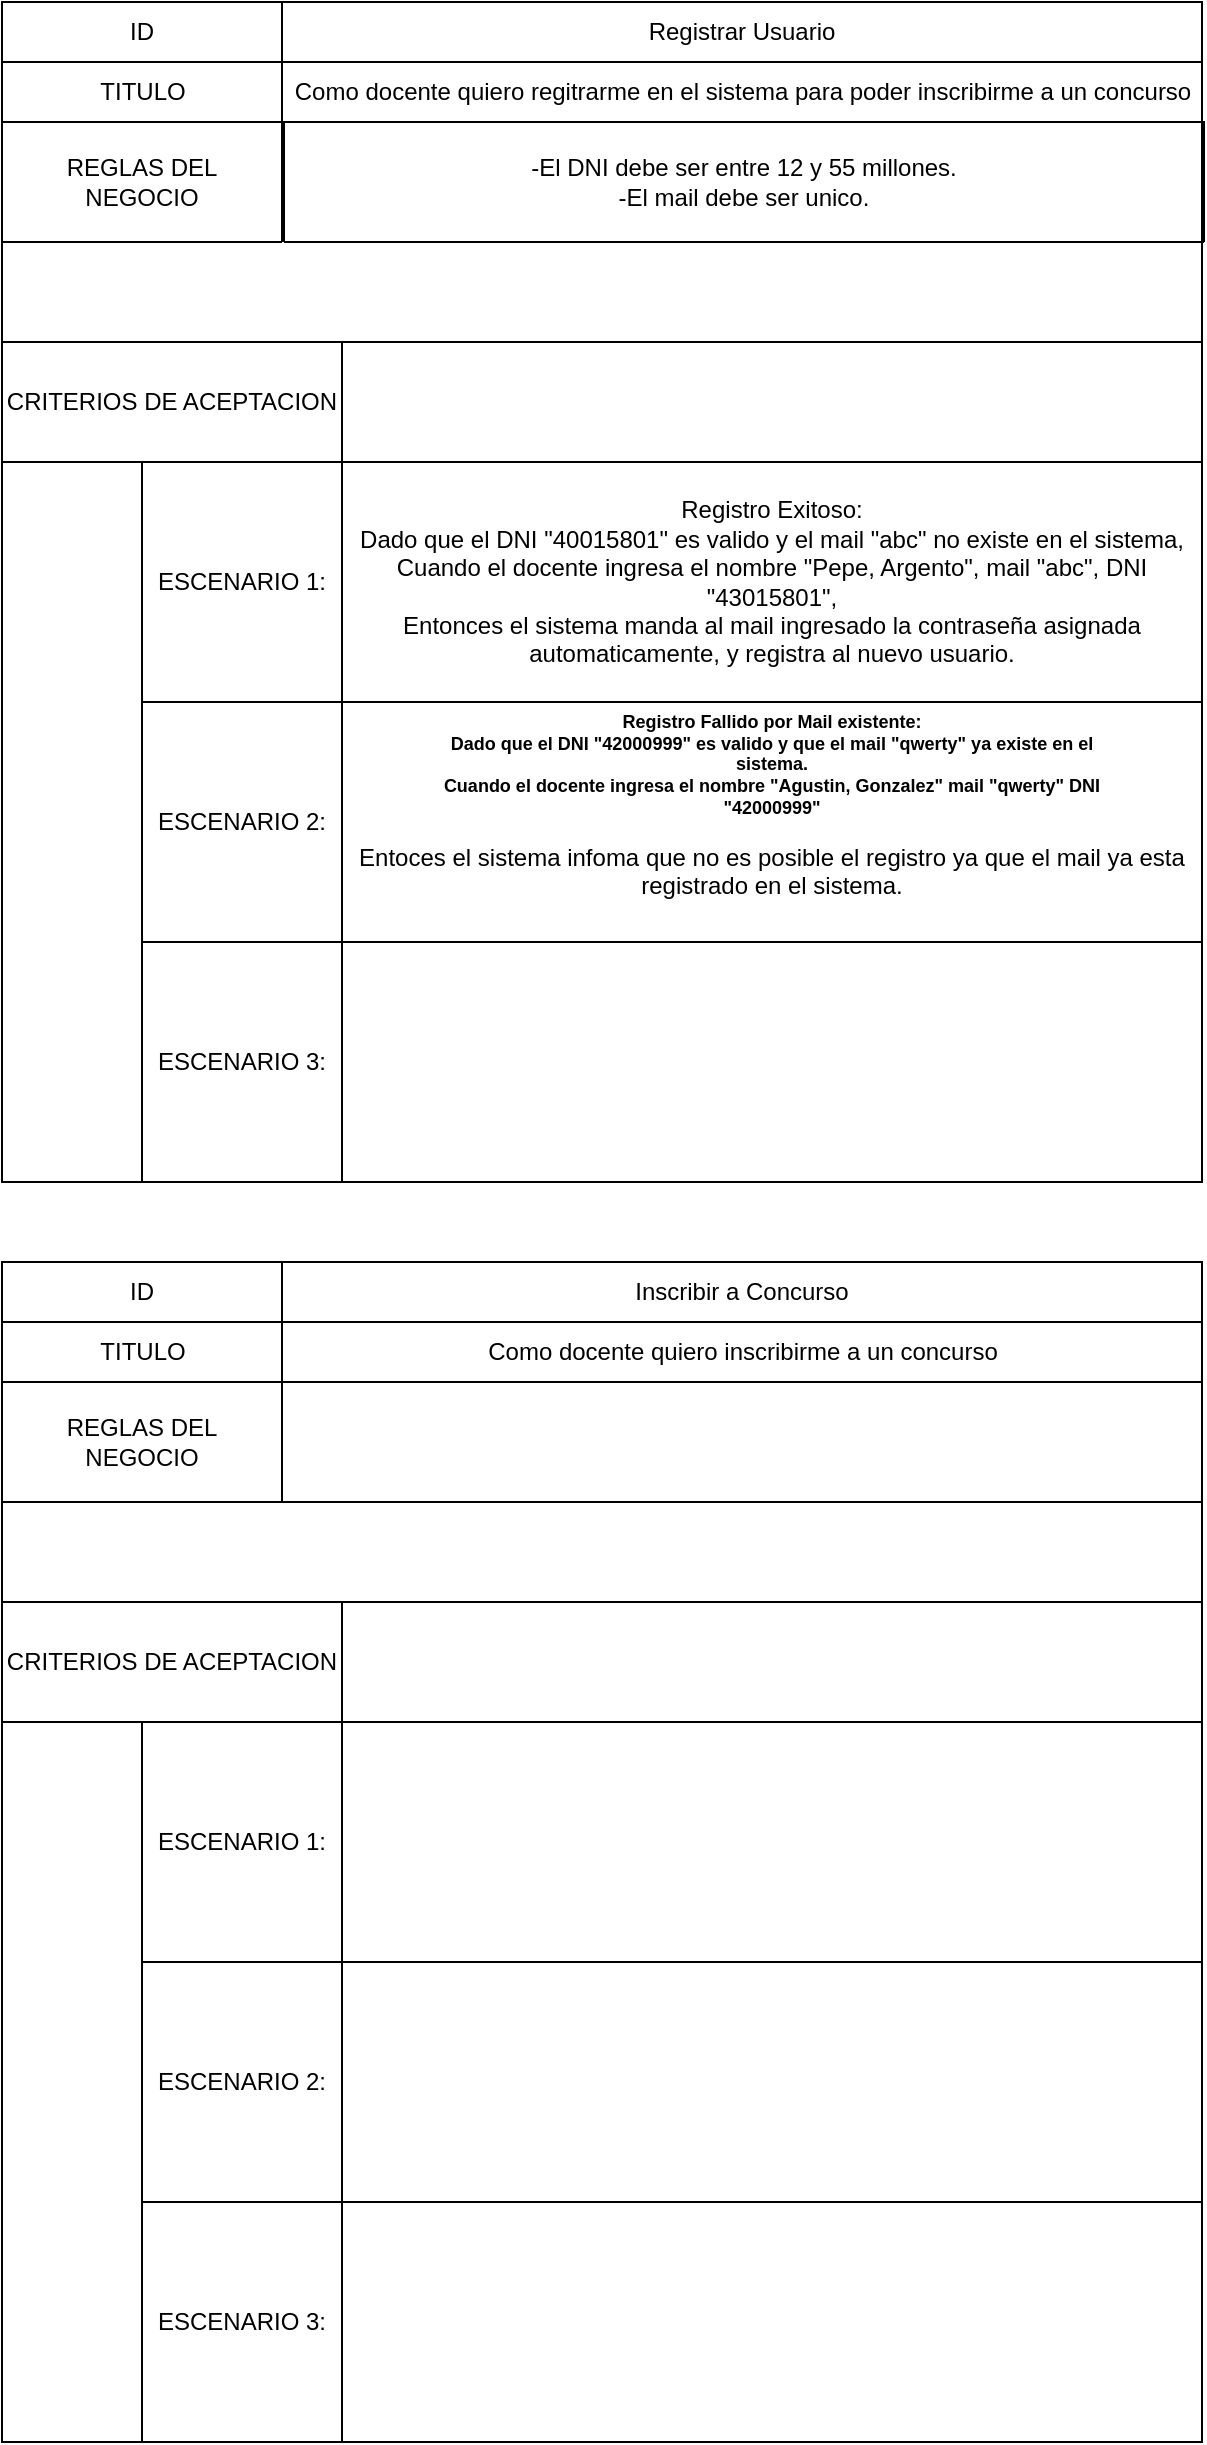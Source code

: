 <mxfile version="24.7.17">
  <diagram name="Página-1" id="ocjni34C814vdi15a-YE">
    <mxGraphModel dx="880" dy="532" grid="1" gridSize="10" guides="1" tooltips="1" connect="1" arrows="1" fold="1" page="1" pageScale="1" pageWidth="827" pageHeight="1169" math="0" shadow="0">
      <root>
        <mxCell id="0" />
        <mxCell id="1" parent="0" />
        <mxCell id="CfjN4AR8pxs_KgCks1C9-1" value="ID" style="swimlane;fontStyle=0;childLayout=stackLayout;horizontal=1;startSize=30;horizontalStack=0;resizeParent=1;resizeParentMax=0;resizeLast=0;collapsible=1;marginBottom=0;whiteSpace=wrap;html=1;" parent="1" vertex="1">
          <mxGeometry x="114" y="50" width="140" height="90" as="geometry" />
        </mxCell>
        <mxCell id="CfjN4AR8pxs_KgCks1C9-2" value="TITULO" style="text;html=1;align=center;verticalAlign=middle;resizable=0;points=[];autosize=1;strokeColor=none;fillColor=none;" parent="CfjN4AR8pxs_KgCks1C9-1" vertex="1">
          <mxGeometry y="30" width="140" height="30" as="geometry" />
        </mxCell>
        <mxCell id="CfjN4AR8pxs_KgCks1C9-3" value="Descripción" style="text;html=1;align=center;verticalAlign=middle;resizable=0;points=[];autosize=1;strokeColor=none;fillColor=none;" parent="CfjN4AR8pxs_KgCks1C9-1" vertex="1">
          <mxGeometry y="60" width="140" height="30" as="geometry" />
        </mxCell>
        <mxCell id="CfjN4AR8pxs_KgCks1C9-4" value="Registrar Usuario" style="swimlane;fontStyle=0;childLayout=stackLayout;horizontal=1;startSize=30;horizontalStack=0;resizeParent=1;resizeParentMax=0;resizeLast=0;collapsible=1;marginBottom=0;whiteSpace=wrap;html=1;" parent="1" vertex="1">
          <mxGeometry x="254" y="50" width="460" height="60" as="geometry" />
        </mxCell>
        <mxCell id="CfjN4AR8pxs_KgCks1C9-16" value="Como docente quiero regitrarme en el sistema para poder inscribirme a un concurso" style="text;html=1;align=center;verticalAlign=middle;resizable=0;points=[];autosize=1;strokeColor=none;fillColor=none;" parent="CfjN4AR8pxs_KgCks1C9-4" vertex="1">
          <mxGeometry y="30" width="460" height="30" as="geometry" />
        </mxCell>
        <mxCell id="CfjN4AR8pxs_KgCks1C9-5" value="REGLAS DEL&lt;div&gt;NEGOCIO&lt;/div&gt;" style="swimlane;fontStyle=0;childLayout=stackLayout;horizontal=1;startSize=60;horizontalStack=0;resizeParent=1;resizeParentMax=0;resizeLast=0;collapsible=1;marginBottom=0;whiteSpace=wrap;html=1;" parent="1" vertex="1">
          <mxGeometry x="114" y="110" width="140" height="60" as="geometry" />
        </mxCell>
        <mxCell id="CfjN4AR8pxs_KgCks1C9-6" value="-El DNI debe ser entre 12 y 55 millones.&lt;div&gt;-El mail debe ser unico.&lt;/div&gt;" style="swimlane;fontStyle=0;childLayout=stackLayout;horizontal=1;startSize=60;horizontalStack=0;resizeParent=1;resizeParentMax=0;resizeLast=0;collapsible=1;marginBottom=0;whiteSpace=wrap;html=1;" parent="1" vertex="1">
          <mxGeometry x="255" y="110" width="460" height="60" as="geometry" />
        </mxCell>
        <mxCell id="CfjN4AR8pxs_KgCks1C9-7" value="CRITERIOS DE ACEPTACION" style="swimlane;fontStyle=0;childLayout=stackLayout;horizontal=1;startSize=60;horizontalStack=0;resizeParent=1;resizeParentMax=0;resizeLast=0;collapsible=1;marginBottom=0;whiteSpace=wrap;html=1;" parent="1" vertex="1">
          <mxGeometry x="114" y="220" width="170" height="60" as="geometry" />
        </mxCell>
        <mxCell id="CfjN4AR8pxs_KgCks1C9-8" value="" style="swimlane;fontStyle=0;childLayout=stackLayout;horizontal=1;startSize=60;horizontalStack=0;resizeParent=1;resizeParentMax=0;resizeLast=0;collapsible=1;marginBottom=0;whiteSpace=wrap;html=1;" parent="1" vertex="1">
          <mxGeometry x="284" y="220" width="430" height="60" as="geometry" />
        </mxCell>
        <mxCell id="CfjN4AR8pxs_KgCks1C9-9" value="ESCENARIO 1:" style="swimlane;fontStyle=0;childLayout=stackLayout;horizontal=1;startSize=120;horizontalStack=0;resizeParent=1;resizeParentMax=0;resizeLast=0;collapsible=1;marginBottom=0;whiteSpace=wrap;html=1;" parent="1" vertex="1">
          <mxGeometry x="184" y="280" width="100" height="120" as="geometry" />
        </mxCell>
        <mxCell id="CfjN4AR8pxs_KgCks1C9-10" value="Registro Exitoso:&lt;div&gt;Dado que el DNI &quot;40015801&quot; es valido y el mail &quot;abc&quot; no existe en el sistema,&lt;/div&gt;&lt;div&gt;Cuando el docente ingresa el nombre &quot;Pepe, Argento&quot;, mail &quot;abc&quot;, DNI &quot;43015801&quot;,&lt;/div&gt;&lt;div&gt;Entonces&amp;nbsp;el sistema manda al mail ingresado la contraseña asignada automaticamente, y registra al nuevo usuario.&lt;/div&gt;" style="swimlane;fontStyle=0;childLayout=stackLayout;horizontal=1;startSize=120;horizontalStack=0;resizeParent=1;resizeParentMax=0;resizeLast=0;collapsible=1;marginBottom=0;whiteSpace=wrap;html=1;" parent="1" vertex="1">
          <mxGeometry x="284" y="280" width="430" height="120" as="geometry" />
        </mxCell>
        <mxCell id="CfjN4AR8pxs_KgCks1C9-11" value="" style="swimlane;startSize=0;" parent="1" vertex="1">
          <mxGeometry x="114" y="50" width="600" height="590" as="geometry" />
        </mxCell>
        <mxCell id="CfjN4AR8pxs_KgCks1C9-12" value="ESCENARIO 2:" style="swimlane;fontStyle=0;childLayout=stackLayout;horizontal=1;startSize=120;horizontalStack=0;resizeParent=1;resizeParentMax=0;resizeLast=0;collapsible=1;marginBottom=0;whiteSpace=wrap;html=1;" parent="CfjN4AR8pxs_KgCks1C9-11" vertex="1">
          <mxGeometry x="70" y="350" width="100" height="120" as="geometry" />
        </mxCell>
        <mxCell id="CfjN4AR8pxs_KgCks1C9-13" value="&lt;h4 style=&quot;font-size: 9px;&quot;&gt;Registro Fallido por Mail existente:&lt;br&gt;Dado que el DNI &quot;42000999&quot; es valido y que el mail &quot;qwerty&quot; ya existe en el&lt;br&gt; sistema.&lt;br&gt;Cuando el docente ingresa el nombre &quot;Agustin, Gonzalez&quot; mail &quot;qwerty&quot; DNI&lt;br&gt; &quot;42000999&quot;&lt;/h4&gt;&lt;div&gt;Entoces el sistema infoma que no es posible el registro ya que&amp;nbsp;&lt;span style=&quot;background-color: initial;&quot;&gt;el mail ya esta registrado en el sistema.&lt;/span&gt;&lt;/div&gt;&lt;pre style=&quot;font-size: 9px;&quot;&gt;&lt;br&gt;&lt;/pre&gt;" style="swimlane;fontStyle=0;childLayout=stackLayout;horizontal=1;startSize=120;horizontalStack=0;resizeParent=1;resizeParentMax=0;resizeLast=0;collapsible=1;marginBottom=0;whiteSpace=wrap;html=1;" parent="CfjN4AR8pxs_KgCks1C9-11" vertex="1">
          <mxGeometry x="170" y="350" width="430" height="120" as="geometry" />
        </mxCell>
        <mxCell id="CfjN4AR8pxs_KgCks1C9-14" value="ESCENARIO 3:" style="swimlane;fontStyle=0;childLayout=stackLayout;horizontal=1;startSize=120;horizontalStack=0;resizeParent=1;resizeParentMax=0;resizeLast=0;collapsible=1;marginBottom=0;whiteSpace=wrap;html=1;" parent="CfjN4AR8pxs_KgCks1C9-11" vertex="1">
          <mxGeometry x="70" y="470" width="100" height="120" as="geometry" />
        </mxCell>
        <mxCell id="CfjN4AR8pxs_KgCks1C9-15" value="&lt;pre style=&quot;font-size: 9px;&quot;&gt;&lt;br&gt;&lt;/pre&gt;" style="swimlane;fontStyle=0;childLayout=stackLayout;horizontal=1;startSize=120;horizontalStack=0;resizeParent=1;resizeParentMax=0;resizeLast=0;collapsible=1;marginBottom=0;whiteSpace=wrap;html=1;" parent="CfjN4AR8pxs_KgCks1C9-11" vertex="1">
          <mxGeometry x="170" y="470" width="430" height="120" as="geometry" />
        </mxCell>
        <mxCell id="bkmY-uLI_9uHh7pdSOuc-1" value="ID" style="swimlane;fontStyle=0;childLayout=stackLayout;horizontal=1;startSize=30;horizontalStack=0;resizeParent=1;resizeParentMax=0;resizeLast=0;collapsible=1;marginBottom=0;whiteSpace=wrap;html=1;" vertex="1" parent="1">
          <mxGeometry x="114" y="680" width="140" height="90" as="geometry" />
        </mxCell>
        <mxCell id="bkmY-uLI_9uHh7pdSOuc-2" value="TITULO" style="text;html=1;align=center;verticalAlign=middle;resizable=0;points=[];autosize=1;strokeColor=none;fillColor=none;" vertex="1" parent="bkmY-uLI_9uHh7pdSOuc-1">
          <mxGeometry y="30" width="140" height="30" as="geometry" />
        </mxCell>
        <mxCell id="bkmY-uLI_9uHh7pdSOuc-3" value="Descripción" style="text;html=1;align=center;verticalAlign=middle;resizable=0;points=[];autosize=1;strokeColor=none;fillColor=none;" vertex="1" parent="bkmY-uLI_9uHh7pdSOuc-1">
          <mxGeometry y="60" width="140" height="30" as="geometry" />
        </mxCell>
        <mxCell id="bkmY-uLI_9uHh7pdSOuc-4" value="Inscribir a Concurso" style="swimlane;fontStyle=0;childLayout=stackLayout;horizontal=1;startSize=30;horizontalStack=0;resizeParent=1;resizeParentMax=0;resizeLast=0;collapsible=1;marginBottom=0;whiteSpace=wrap;html=1;" vertex="1" parent="1">
          <mxGeometry x="254" y="680" width="460" height="60" as="geometry" />
        </mxCell>
        <mxCell id="bkmY-uLI_9uHh7pdSOuc-16" value="Como docente quiero inscribirme a un concurso" style="text;html=1;align=center;verticalAlign=middle;resizable=0;points=[];autosize=1;strokeColor=none;fillColor=none;" vertex="1" parent="bkmY-uLI_9uHh7pdSOuc-4">
          <mxGeometry y="30" width="460" height="30" as="geometry" />
        </mxCell>
        <mxCell id="bkmY-uLI_9uHh7pdSOuc-5" value="REGLAS DEL&lt;div&gt;NEGOCIO&lt;/div&gt;" style="swimlane;fontStyle=0;childLayout=stackLayout;horizontal=1;startSize=60;horizontalStack=0;resizeParent=1;resizeParentMax=0;resizeLast=0;collapsible=1;marginBottom=0;whiteSpace=wrap;html=1;" vertex="1" parent="1">
          <mxGeometry x="114" y="740" width="140" height="60" as="geometry" />
        </mxCell>
        <mxCell id="bkmY-uLI_9uHh7pdSOuc-6" value="" style="swimlane;fontStyle=0;childLayout=stackLayout;horizontal=1;startSize=60;horizontalStack=0;resizeParent=1;resizeParentMax=0;resizeLast=0;collapsible=1;marginBottom=0;whiteSpace=wrap;html=1;" vertex="1" parent="1">
          <mxGeometry x="254" y="740" width="460" height="60" as="geometry" />
        </mxCell>
        <mxCell id="bkmY-uLI_9uHh7pdSOuc-7" value="CRITERIOS DE ACEPTACION" style="swimlane;fontStyle=0;childLayout=stackLayout;horizontal=1;startSize=60;horizontalStack=0;resizeParent=1;resizeParentMax=0;resizeLast=0;collapsible=1;marginBottom=0;whiteSpace=wrap;html=1;" vertex="1" parent="1">
          <mxGeometry x="114" y="850" width="170" height="60" as="geometry" />
        </mxCell>
        <mxCell id="bkmY-uLI_9uHh7pdSOuc-8" value="" style="swimlane;fontStyle=0;childLayout=stackLayout;horizontal=1;startSize=60;horizontalStack=0;resizeParent=1;resizeParentMax=0;resizeLast=0;collapsible=1;marginBottom=0;whiteSpace=wrap;html=1;" vertex="1" parent="1">
          <mxGeometry x="284" y="850" width="430" height="60" as="geometry" />
        </mxCell>
        <mxCell id="bkmY-uLI_9uHh7pdSOuc-9" value="ESCENARIO 1:" style="swimlane;fontStyle=0;childLayout=stackLayout;horizontal=1;startSize=120;horizontalStack=0;resizeParent=1;resizeParentMax=0;resizeLast=0;collapsible=1;marginBottom=0;whiteSpace=wrap;html=1;" vertex="1" parent="1">
          <mxGeometry x="184" y="910" width="100" height="120" as="geometry" />
        </mxCell>
        <mxCell id="bkmY-uLI_9uHh7pdSOuc-10" value="&lt;pre style=&quot;font-size: 9px;&quot;&gt;&lt;br&gt;&lt;/pre&gt;" style="swimlane;fontStyle=0;childLayout=stackLayout;horizontal=1;startSize=120;horizontalStack=0;resizeParent=1;resizeParentMax=0;resizeLast=0;collapsible=1;marginBottom=0;whiteSpace=wrap;html=1;" vertex="1" parent="1">
          <mxGeometry x="284" y="910" width="430" height="120" as="geometry" />
        </mxCell>
        <mxCell id="bkmY-uLI_9uHh7pdSOuc-11" value="" style="swimlane;startSize=0;" vertex="1" parent="1">
          <mxGeometry x="114" y="680" width="600" height="590" as="geometry" />
        </mxCell>
        <mxCell id="bkmY-uLI_9uHh7pdSOuc-12" value="ESCENARIO 2:" style="swimlane;fontStyle=0;childLayout=stackLayout;horizontal=1;startSize=120;horizontalStack=0;resizeParent=1;resizeParentMax=0;resizeLast=0;collapsible=1;marginBottom=0;whiteSpace=wrap;html=1;" vertex="1" parent="bkmY-uLI_9uHh7pdSOuc-11">
          <mxGeometry x="70" y="350" width="100" height="120" as="geometry" />
        </mxCell>
        <mxCell id="bkmY-uLI_9uHh7pdSOuc-13" value="&lt;pre style=&quot;font-size: 9px;&quot;&gt;&lt;br&gt;&lt;/pre&gt;" style="swimlane;fontStyle=0;childLayout=stackLayout;horizontal=1;startSize=120;horizontalStack=0;resizeParent=1;resizeParentMax=0;resizeLast=0;collapsible=1;marginBottom=0;whiteSpace=wrap;html=1;" vertex="1" parent="bkmY-uLI_9uHh7pdSOuc-11">
          <mxGeometry x="170" y="350" width="430" height="120" as="geometry" />
        </mxCell>
        <mxCell id="bkmY-uLI_9uHh7pdSOuc-14" value="ESCENARIO 3:" style="swimlane;fontStyle=0;childLayout=stackLayout;horizontal=1;startSize=120;horizontalStack=0;resizeParent=1;resizeParentMax=0;resizeLast=0;collapsible=1;marginBottom=0;whiteSpace=wrap;html=1;" vertex="1" parent="bkmY-uLI_9uHh7pdSOuc-11">
          <mxGeometry x="70" y="470" width="100" height="120" as="geometry" />
        </mxCell>
        <mxCell id="bkmY-uLI_9uHh7pdSOuc-15" value="&lt;pre style=&quot;font-size: 9px;&quot;&gt;&lt;br&gt;&lt;/pre&gt;" style="swimlane;fontStyle=0;childLayout=stackLayout;horizontal=1;startSize=120;horizontalStack=0;resizeParent=1;resizeParentMax=0;resizeLast=0;collapsible=1;marginBottom=0;whiteSpace=wrap;html=1;" vertex="1" parent="bkmY-uLI_9uHh7pdSOuc-11">
          <mxGeometry x="170" y="470" width="430" height="120" as="geometry" />
        </mxCell>
      </root>
    </mxGraphModel>
  </diagram>
</mxfile>
